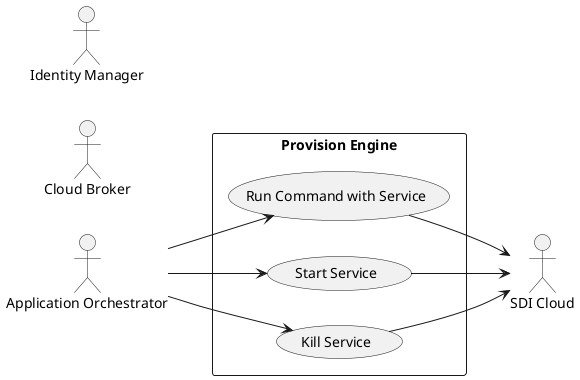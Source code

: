 @startuml

left to right direction

skinparam usecase {
  BackgroudnColor #lightgreen
  BackgroundColor<<Main>> #lightblue
}

actor AO as :Application Orchestrator:
actor SDI as :SDI Cloud:
actor CB as :Cloud Broker:
actor IM as :Identity Manager:

rectangle "Provision Engine" {

UseCase RCS as "Run Command with Service"
UseCase SS as "Start Service"
UseCase KS as "Kill Service"

AO --> RCS
AO --> SS
AO --> KS
RCS --> SDI
SS --> SDI
KS --> SDI
}

@enduml
